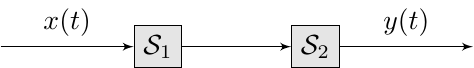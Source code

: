 \documentclass{standalone}
\usepackage{tikz}
\usetikzlibrary{calc}
\usetikzlibrary{positioning}
\usetikzlibrary{shapes,arrows,decorations.pathreplacing,decorations.markings}
\tikzstyle{block} = [draw, fill=gray!20, rectangle]
\tikzstyle{sum} = [draw, fill=gray!20, circle, node distance=1cm]
\tikzstyle{input} = [coordinate]
\tikzstyle{output} = [coordinate]
\tikzstyle{pinstyle} = [pin edge={to-,thin,black}]
\usepackage{pgfplots}
 \pgfplotsset{compat=1.13}
 \usepackage{transparent}

\begin{document}
\begin{tikzpicture}[auto, node distance=2cm,>=latex',scale=1, every node/.style={transform shape}]
    % We start by placing the blocks
    \node [input, name=input] {};
    \node [block, right of=input] (system1) {$\mathcal{S}_1$};
    \node [block, right of=system1,node distance=2cm] (system2) {$\mathcal{S}_2$};
    \node [output, right of=system2] (output) {};

    % Once the nodes are placed, connecting them is easy. 
    \draw [draw,->] (input) -- node {$x(t)$} (system1);
    \draw [->] (system1) -- (system2);
    \draw [->] (system2) -- node {$y(t)$} (output);
\end{tikzpicture}
\end{document}
